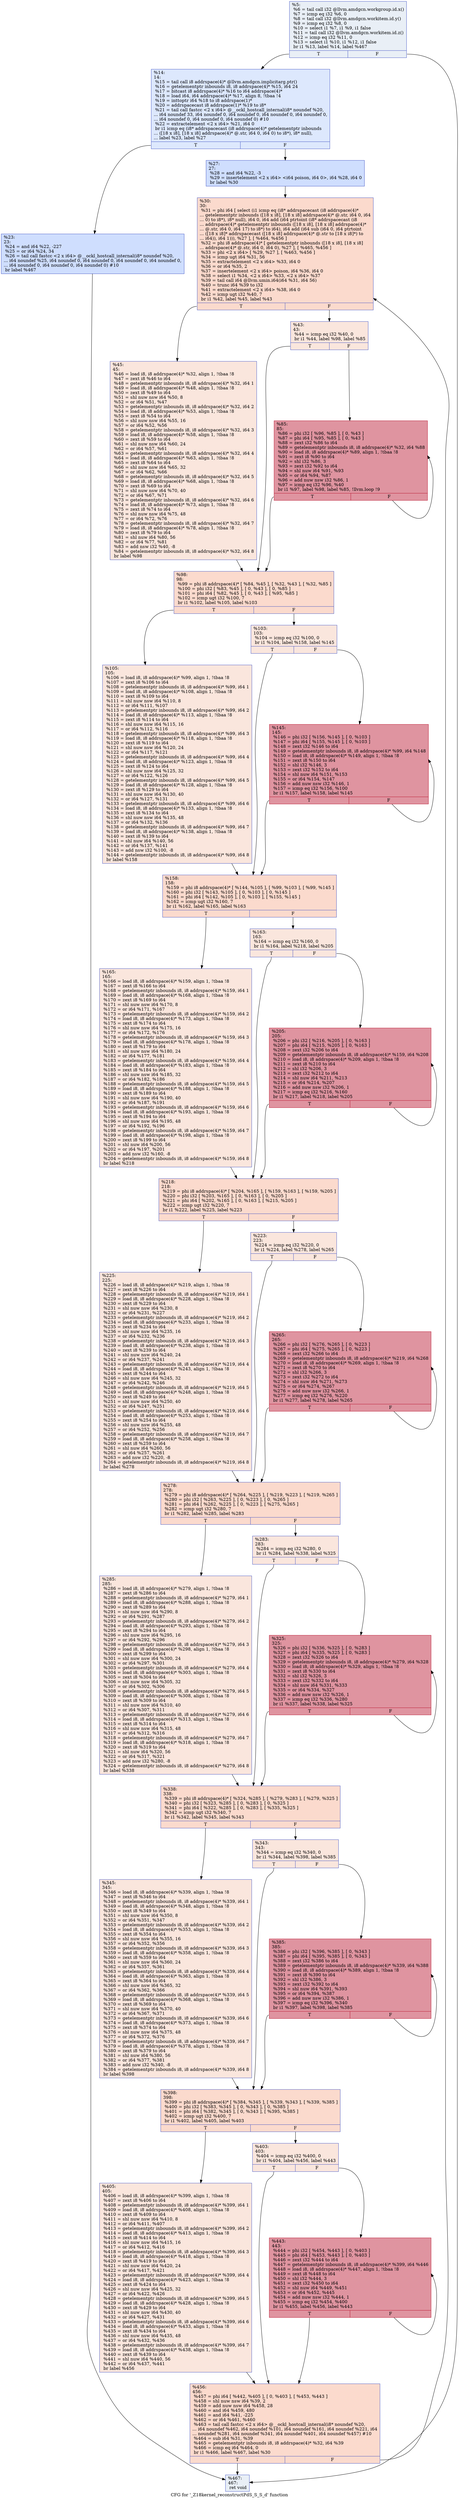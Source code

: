digraph "CFG for '_Z18kernel_reconstructPdS_S_S_d' function" {
	label="CFG for '_Z18kernel_reconstructPdS_S_S_d' function";

	Node0x6032260 [shape=record,color="#3d50c3ff", style=filled, fillcolor="#cedaeb70",label="{%5:\l  %6 = tail call i32 @llvm.amdgcn.workgroup.id.x()\l  %7 = icmp eq i32 %6, 0\l  %8 = tail call i32 @llvm.amdgcn.workitem.id.y()\l  %9 = icmp eq i32 %8, 0\l  %10 = select i1 %7, i1 %9, i1 false\l  %11 = tail call i32 @llvm.amdgcn.workitem.id.z()\l  %12 = icmp eq i32 %11, 0\l  %13 = select i1 %10, i1 %12, i1 false\l  br i1 %13, label %14, label %467\l|{<s0>T|<s1>F}}"];
	Node0x6032260:s0 -> Node0x60331f0;
	Node0x6032260:s1 -> Node0x6033280;
	Node0x60331f0 [shape=record,color="#3d50c3ff", style=filled, fillcolor="#b2ccfb70",label="{%14:\l14:                                               \l  %15 = tail call i8 addrspace(4)* @llvm.amdgcn.implicitarg.ptr()\l  %16 = getelementptr inbounds i8, i8 addrspace(4)* %15, i64 24\l  %17 = bitcast i8 addrspace(4)* %16 to i64 addrspace(4)*\l  %18 = load i64, i64 addrspace(4)* %17, align 8, !tbaa !4\l  %19 = inttoptr i64 %18 to i8 addrspace(1)*\l  %20 = addrspacecast i8 addrspace(1)* %19 to i8*\l  %21 = tail call fastcc \<2 x i64\> @__ockl_hostcall_internal(i8* noundef %20,\l... i64 noundef 33, i64 noundef 0, i64 noundef 0, i64 noundef 0, i64 noundef 0,\l... i64 noundef 0, i64 noundef 0, i64 noundef 0) #10\l  %22 = extractelement \<2 x i64\> %21, i64 0\l  br i1 icmp eq (i8* addrspacecast (i8 addrspace(4)* getelementptr inbounds\l... ([18 x i8], [18 x i8] addrspace(4)* @.str, i64 0, i64 0) to i8*), i8* null),\l... label %23, label %27\l|{<s0>T|<s1>F}}"];
	Node0x60331f0:s0 -> Node0x6034ce0;
	Node0x60331f0:s1 -> Node0x60356d0;
	Node0x6034ce0 [shape=record,color="#3d50c3ff", style=filled, fillcolor="#93b5fe70",label="{%23:\l23:                                               \l  %24 = and i64 %22, -227\l  %25 = or i64 %24, 34\l  %26 = tail call fastcc \<2 x i64\> @__ockl_hostcall_internal(i8* noundef %20,\l... i64 noundef %25, i64 noundef 0, i64 noundef 0, i64 noundef 0, i64 noundef 0,\l... i64 noundef 0, i64 noundef 0, i64 noundef 0) #10\l  br label %467\l}"];
	Node0x6034ce0 -> Node0x6033280;
	Node0x60356d0 [shape=record,color="#3d50c3ff", style=filled, fillcolor="#93b5fe70",label="{%27:\l27:                                               \l  %28 = and i64 %22, -3\l  %29 = insertelement \<2 x i64\> \<i64 poison, i64 0\>, i64 %28, i64 0\l  br label %30\l}"];
	Node0x60356d0 -> Node0x6036410;
	Node0x6036410 [shape=record,color="#3d50c3ff", style=filled, fillcolor="#f7ac8e70",label="{%30:\l30:                                               \l  %31 = phi i64 [ select (i1 icmp eq (i8* addrspacecast (i8 addrspace(4)*\l... getelementptr inbounds ([18 x i8], [18 x i8] addrspace(4)* @.str, i64 0, i64\l... 0) to i8*), i8* null), i64 0, i64 add (i64 ptrtoint (i8* addrspacecast (i8\l... addrspace(4)* getelementptr inbounds ([18 x i8], [18 x i8] addrspace(4)*\l... @.str, i64 0, i64 17) to i8*) to i64), i64 add (i64 sub (i64 0, i64 ptrtoint\l... ([18 x i8]* addrspacecast ([18 x i8] addrspace(4)* @.str to [18 x i8]*) to\l... i64)), i64 1))), %27 ], [ %464, %456 ]\l  %32 = phi i8 addrspace(4)* [ getelementptr inbounds ([18 x i8], [18 x i8]\l... addrspace(4)* @.str, i64 0, i64 0), %27 ], [ %465, %456 ]\l  %33 = phi \<2 x i64\> [ %29, %27 ], [ %463, %456 ]\l  %34 = icmp ugt i64 %31, 56\l  %35 = extractelement \<2 x i64\> %33, i64 0\l  %36 = or i64 %35, 2\l  %37 = insertelement \<2 x i64\> poison, i64 %36, i64 0\l  %38 = select i1 %34, \<2 x i64\> %33, \<2 x i64\> %37\l  %39 = tail call i64 @llvm.umin.i64(i64 %31, i64 56)\l  %40 = trunc i64 %39 to i32\l  %41 = extractelement \<2 x i64\> %38, i64 0\l  %42 = icmp ugt i32 %40, 7\l  br i1 %42, label %45, label %43\l|{<s0>T|<s1>F}}"];
	Node0x6036410:s0 -> Node0x6037480;
	Node0x6036410:s1 -> Node0x6037510;
	Node0x6037510 [shape=record,color="#3d50c3ff", style=filled, fillcolor="#f3c7b170",label="{%43:\l43:                                               \l  %44 = icmp eq i32 %40, 0\l  br i1 %44, label %98, label %85\l|{<s0>T|<s1>F}}"];
	Node0x6037510:s0 -> Node0x60376e0;
	Node0x6037510:s1 -> Node0x6037730;
	Node0x6037480 [shape=record,color="#3d50c3ff", style=filled, fillcolor="#f3c7b170",label="{%45:\l45:                                               \l  %46 = load i8, i8 addrspace(4)* %32, align 1, !tbaa !8\l  %47 = zext i8 %46 to i64\l  %48 = getelementptr inbounds i8, i8 addrspace(4)* %32, i64 1\l  %49 = load i8, i8 addrspace(4)* %48, align 1, !tbaa !8\l  %50 = zext i8 %49 to i64\l  %51 = shl nuw nsw i64 %50, 8\l  %52 = or i64 %51, %47\l  %53 = getelementptr inbounds i8, i8 addrspace(4)* %32, i64 2\l  %54 = load i8, i8 addrspace(4)* %53, align 1, !tbaa !8\l  %55 = zext i8 %54 to i64\l  %56 = shl nuw nsw i64 %55, 16\l  %57 = or i64 %52, %56\l  %58 = getelementptr inbounds i8, i8 addrspace(4)* %32, i64 3\l  %59 = load i8, i8 addrspace(4)* %58, align 1, !tbaa !8\l  %60 = zext i8 %59 to i64\l  %61 = shl nuw nsw i64 %60, 24\l  %62 = or i64 %57, %61\l  %63 = getelementptr inbounds i8, i8 addrspace(4)* %32, i64 4\l  %64 = load i8, i8 addrspace(4)* %63, align 1, !tbaa !8\l  %65 = zext i8 %64 to i64\l  %66 = shl nuw nsw i64 %65, 32\l  %67 = or i64 %62, %66\l  %68 = getelementptr inbounds i8, i8 addrspace(4)* %32, i64 5\l  %69 = load i8, i8 addrspace(4)* %68, align 1, !tbaa !8\l  %70 = zext i8 %69 to i64\l  %71 = shl nuw nsw i64 %70, 40\l  %72 = or i64 %67, %71\l  %73 = getelementptr inbounds i8, i8 addrspace(4)* %32, i64 6\l  %74 = load i8, i8 addrspace(4)* %73, align 1, !tbaa !8\l  %75 = zext i8 %74 to i64\l  %76 = shl nuw nsw i64 %75, 48\l  %77 = or i64 %72, %76\l  %78 = getelementptr inbounds i8, i8 addrspace(4)* %32, i64 7\l  %79 = load i8, i8 addrspace(4)* %78, align 1, !tbaa !8\l  %80 = zext i8 %79 to i64\l  %81 = shl nuw i64 %80, 56\l  %82 = or i64 %77, %81\l  %83 = add nsw i32 %40, -8\l  %84 = getelementptr inbounds i8, i8 addrspace(4)* %32, i64 8\l  br label %98\l}"];
	Node0x6037480 -> Node0x60376e0;
	Node0x6037730 [shape=record,color="#b70d28ff", style=filled, fillcolor="#b70d2870",label="{%85:\l85:                                               \l  %86 = phi i32 [ %96, %85 ], [ 0, %43 ]\l  %87 = phi i64 [ %95, %85 ], [ 0, %43 ]\l  %88 = zext i32 %86 to i64\l  %89 = getelementptr inbounds i8, i8 addrspace(4)* %32, i64 %88\l  %90 = load i8, i8 addrspace(4)* %89, align 1, !tbaa !8\l  %91 = zext i8 %90 to i64\l  %92 = shl i32 %86, 3\l  %93 = zext i32 %92 to i64\l  %94 = shl nuw i64 %91, %93\l  %95 = or i64 %94, %87\l  %96 = add nuw nsw i32 %86, 1\l  %97 = icmp eq i32 %96, %40\l  br i1 %97, label %98, label %85, !llvm.loop !9\l|{<s0>T|<s1>F}}"];
	Node0x6037730:s0 -> Node0x60376e0;
	Node0x6037730:s1 -> Node0x6037730;
	Node0x60376e0 [shape=record,color="#3d50c3ff", style=filled, fillcolor="#f7ac8e70",label="{%98:\l98:                                               \l  %99 = phi i8 addrspace(4)* [ %84, %45 ], [ %32, %43 ], [ %32, %85 ]\l  %100 = phi i32 [ %83, %45 ], [ 0, %43 ], [ 0, %85 ]\l  %101 = phi i64 [ %82, %45 ], [ 0, %43 ], [ %95, %85 ]\l  %102 = icmp ugt i32 %100, 7\l  br i1 %102, label %105, label %103\l|{<s0>T|<s1>F}}"];
	Node0x60376e0:s0 -> Node0x603a490;
	Node0x60376e0:s1 -> Node0x603a4e0;
	Node0x603a4e0 [shape=record,color="#3d50c3ff", style=filled, fillcolor="#f3c7b170",label="{%103:\l103:                                              \l  %104 = icmp eq i32 %100, 0\l  br i1 %104, label %158, label %145\l|{<s0>T|<s1>F}}"];
	Node0x603a4e0:s0 -> Node0x603a6b0;
	Node0x603a4e0:s1 -> Node0x603a700;
	Node0x603a490 [shape=record,color="#3d50c3ff", style=filled, fillcolor="#f3c7b170",label="{%105:\l105:                                              \l  %106 = load i8, i8 addrspace(4)* %99, align 1, !tbaa !8\l  %107 = zext i8 %106 to i64\l  %108 = getelementptr inbounds i8, i8 addrspace(4)* %99, i64 1\l  %109 = load i8, i8 addrspace(4)* %108, align 1, !tbaa !8\l  %110 = zext i8 %109 to i64\l  %111 = shl nuw nsw i64 %110, 8\l  %112 = or i64 %111, %107\l  %113 = getelementptr inbounds i8, i8 addrspace(4)* %99, i64 2\l  %114 = load i8, i8 addrspace(4)* %113, align 1, !tbaa !8\l  %115 = zext i8 %114 to i64\l  %116 = shl nuw nsw i64 %115, 16\l  %117 = or i64 %112, %116\l  %118 = getelementptr inbounds i8, i8 addrspace(4)* %99, i64 3\l  %119 = load i8, i8 addrspace(4)* %118, align 1, !tbaa !8\l  %120 = zext i8 %119 to i64\l  %121 = shl nuw nsw i64 %120, 24\l  %122 = or i64 %117, %121\l  %123 = getelementptr inbounds i8, i8 addrspace(4)* %99, i64 4\l  %124 = load i8, i8 addrspace(4)* %123, align 1, !tbaa !8\l  %125 = zext i8 %124 to i64\l  %126 = shl nuw nsw i64 %125, 32\l  %127 = or i64 %122, %126\l  %128 = getelementptr inbounds i8, i8 addrspace(4)* %99, i64 5\l  %129 = load i8, i8 addrspace(4)* %128, align 1, !tbaa !8\l  %130 = zext i8 %129 to i64\l  %131 = shl nuw nsw i64 %130, 40\l  %132 = or i64 %127, %131\l  %133 = getelementptr inbounds i8, i8 addrspace(4)* %99, i64 6\l  %134 = load i8, i8 addrspace(4)* %133, align 1, !tbaa !8\l  %135 = zext i8 %134 to i64\l  %136 = shl nuw nsw i64 %135, 48\l  %137 = or i64 %132, %136\l  %138 = getelementptr inbounds i8, i8 addrspace(4)* %99, i64 7\l  %139 = load i8, i8 addrspace(4)* %138, align 1, !tbaa !8\l  %140 = zext i8 %139 to i64\l  %141 = shl nuw i64 %140, 56\l  %142 = or i64 %137, %141\l  %143 = add nsw i32 %100, -8\l  %144 = getelementptr inbounds i8, i8 addrspace(4)* %99, i64 8\l  br label %158\l}"];
	Node0x603a490 -> Node0x603a6b0;
	Node0x603a700 [shape=record,color="#b70d28ff", style=filled, fillcolor="#b70d2870",label="{%145:\l145:                                              \l  %146 = phi i32 [ %156, %145 ], [ 0, %103 ]\l  %147 = phi i64 [ %155, %145 ], [ 0, %103 ]\l  %148 = zext i32 %146 to i64\l  %149 = getelementptr inbounds i8, i8 addrspace(4)* %99, i64 %148\l  %150 = load i8, i8 addrspace(4)* %149, align 1, !tbaa !8\l  %151 = zext i8 %150 to i64\l  %152 = shl i32 %146, 3\l  %153 = zext i32 %152 to i64\l  %154 = shl nuw i64 %151, %153\l  %155 = or i64 %154, %147\l  %156 = add nuw nsw i32 %146, 1\l  %157 = icmp eq i32 %156, %100\l  br i1 %157, label %158, label %145\l|{<s0>T|<s1>F}}"];
	Node0x603a700:s0 -> Node0x603a6b0;
	Node0x603a700:s1 -> Node0x603a700;
	Node0x603a6b0 [shape=record,color="#3d50c3ff", style=filled, fillcolor="#f7ac8e70",label="{%158:\l158:                                              \l  %159 = phi i8 addrspace(4)* [ %144, %105 ], [ %99, %103 ], [ %99, %145 ]\l  %160 = phi i32 [ %143, %105 ], [ 0, %103 ], [ 0, %145 ]\l  %161 = phi i64 [ %142, %105 ], [ 0, %103 ], [ %155, %145 ]\l  %162 = icmp ugt i32 %160, 7\l  br i1 %162, label %165, label %163\l|{<s0>T|<s1>F}}"];
	Node0x603a6b0:s0 -> Node0x603cbd0;
	Node0x603a6b0:s1 -> Node0x603cc20;
	Node0x603cc20 [shape=record,color="#3d50c3ff", style=filled, fillcolor="#f3c7b170",label="{%163:\l163:                                              \l  %164 = icmp eq i32 %160, 0\l  br i1 %164, label %218, label %205\l|{<s0>T|<s1>F}}"];
	Node0x603cc20:s0 -> Node0x603cdb0;
	Node0x603cc20:s1 -> Node0x603ce00;
	Node0x603cbd0 [shape=record,color="#3d50c3ff", style=filled, fillcolor="#f3c7b170",label="{%165:\l165:                                              \l  %166 = load i8, i8 addrspace(4)* %159, align 1, !tbaa !8\l  %167 = zext i8 %166 to i64\l  %168 = getelementptr inbounds i8, i8 addrspace(4)* %159, i64 1\l  %169 = load i8, i8 addrspace(4)* %168, align 1, !tbaa !8\l  %170 = zext i8 %169 to i64\l  %171 = shl nuw nsw i64 %170, 8\l  %172 = or i64 %171, %167\l  %173 = getelementptr inbounds i8, i8 addrspace(4)* %159, i64 2\l  %174 = load i8, i8 addrspace(4)* %173, align 1, !tbaa !8\l  %175 = zext i8 %174 to i64\l  %176 = shl nuw nsw i64 %175, 16\l  %177 = or i64 %172, %176\l  %178 = getelementptr inbounds i8, i8 addrspace(4)* %159, i64 3\l  %179 = load i8, i8 addrspace(4)* %178, align 1, !tbaa !8\l  %180 = zext i8 %179 to i64\l  %181 = shl nuw nsw i64 %180, 24\l  %182 = or i64 %177, %181\l  %183 = getelementptr inbounds i8, i8 addrspace(4)* %159, i64 4\l  %184 = load i8, i8 addrspace(4)* %183, align 1, !tbaa !8\l  %185 = zext i8 %184 to i64\l  %186 = shl nuw nsw i64 %185, 32\l  %187 = or i64 %182, %186\l  %188 = getelementptr inbounds i8, i8 addrspace(4)* %159, i64 5\l  %189 = load i8, i8 addrspace(4)* %188, align 1, !tbaa !8\l  %190 = zext i8 %189 to i64\l  %191 = shl nuw nsw i64 %190, 40\l  %192 = or i64 %187, %191\l  %193 = getelementptr inbounds i8, i8 addrspace(4)* %159, i64 6\l  %194 = load i8, i8 addrspace(4)* %193, align 1, !tbaa !8\l  %195 = zext i8 %194 to i64\l  %196 = shl nuw nsw i64 %195, 48\l  %197 = or i64 %192, %196\l  %198 = getelementptr inbounds i8, i8 addrspace(4)* %159, i64 7\l  %199 = load i8, i8 addrspace(4)* %198, align 1, !tbaa !8\l  %200 = zext i8 %199 to i64\l  %201 = shl nuw i64 %200, 56\l  %202 = or i64 %197, %201\l  %203 = add nsw i32 %160, -8\l  %204 = getelementptr inbounds i8, i8 addrspace(4)* %159, i64 8\l  br label %218\l}"];
	Node0x603cbd0 -> Node0x603cdb0;
	Node0x603ce00 [shape=record,color="#b70d28ff", style=filled, fillcolor="#b70d2870",label="{%205:\l205:                                              \l  %206 = phi i32 [ %216, %205 ], [ 0, %163 ]\l  %207 = phi i64 [ %215, %205 ], [ 0, %163 ]\l  %208 = zext i32 %206 to i64\l  %209 = getelementptr inbounds i8, i8 addrspace(4)* %159, i64 %208\l  %210 = load i8, i8 addrspace(4)* %209, align 1, !tbaa !8\l  %211 = zext i8 %210 to i64\l  %212 = shl i32 %206, 3\l  %213 = zext i32 %212 to i64\l  %214 = shl nuw i64 %211, %213\l  %215 = or i64 %214, %207\l  %216 = add nuw nsw i32 %206, 1\l  %217 = icmp eq i32 %216, %160\l  br i1 %217, label %218, label %205\l|{<s0>T|<s1>F}}"];
	Node0x603ce00:s0 -> Node0x603cdb0;
	Node0x603ce00:s1 -> Node0x603ce00;
	Node0x603cdb0 [shape=record,color="#3d50c3ff", style=filled, fillcolor="#f7ac8e70",label="{%218:\l218:                                              \l  %219 = phi i8 addrspace(4)* [ %204, %165 ], [ %159, %163 ], [ %159, %205 ]\l  %220 = phi i32 [ %203, %165 ], [ 0, %163 ], [ 0, %205 ]\l  %221 = phi i64 [ %202, %165 ], [ 0, %163 ], [ %215, %205 ]\l  %222 = icmp ugt i32 %220, 7\l  br i1 %222, label %225, label %223\l|{<s0>T|<s1>F}}"];
	Node0x603cdb0:s0 -> Node0x603ee50;
	Node0x603cdb0:s1 -> Node0x603eea0;
	Node0x603eea0 [shape=record,color="#3d50c3ff", style=filled, fillcolor="#f3c7b170",label="{%223:\l223:                                              \l  %224 = icmp eq i32 %220, 0\l  br i1 %224, label %278, label %265\l|{<s0>T|<s1>F}}"];
	Node0x603eea0:s0 -> Node0x603f030;
	Node0x603eea0:s1 -> Node0x603f080;
	Node0x603ee50 [shape=record,color="#3d50c3ff", style=filled, fillcolor="#f3c7b170",label="{%225:\l225:                                              \l  %226 = load i8, i8 addrspace(4)* %219, align 1, !tbaa !8\l  %227 = zext i8 %226 to i64\l  %228 = getelementptr inbounds i8, i8 addrspace(4)* %219, i64 1\l  %229 = load i8, i8 addrspace(4)* %228, align 1, !tbaa !8\l  %230 = zext i8 %229 to i64\l  %231 = shl nuw nsw i64 %230, 8\l  %232 = or i64 %231, %227\l  %233 = getelementptr inbounds i8, i8 addrspace(4)* %219, i64 2\l  %234 = load i8, i8 addrspace(4)* %233, align 1, !tbaa !8\l  %235 = zext i8 %234 to i64\l  %236 = shl nuw nsw i64 %235, 16\l  %237 = or i64 %232, %236\l  %238 = getelementptr inbounds i8, i8 addrspace(4)* %219, i64 3\l  %239 = load i8, i8 addrspace(4)* %238, align 1, !tbaa !8\l  %240 = zext i8 %239 to i64\l  %241 = shl nuw nsw i64 %240, 24\l  %242 = or i64 %237, %241\l  %243 = getelementptr inbounds i8, i8 addrspace(4)* %219, i64 4\l  %244 = load i8, i8 addrspace(4)* %243, align 1, !tbaa !8\l  %245 = zext i8 %244 to i64\l  %246 = shl nuw nsw i64 %245, 32\l  %247 = or i64 %242, %246\l  %248 = getelementptr inbounds i8, i8 addrspace(4)* %219, i64 5\l  %249 = load i8, i8 addrspace(4)* %248, align 1, !tbaa !8\l  %250 = zext i8 %249 to i64\l  %251 = shl nuw nsw i64 %250, 40\l  %252 = or i64 %247, %251\l  %253 = getelementptr inbounds i8, i8 addrspace(4)* %219, i64 6\l  %254 = load i8, i8 addrspace(4)* %253, align 1, !tbaa !8\l  %255 = zext i8 %254 to i64\l  %256 = shl nuw nsw i64 %255, 48\l  %257 = or i64 %252, %256\l  %258 = getelementptr inbounds i8, i8 addrspace(4)* %219, i64 7\l  %259 = load i8, i8 addrspace(4)* %258, align 1, !tbaa !8\l  %260 = zext i8 %259 to i64\l  %261 = shl nuw i64 %260, 56\l  %262 = or i64 %257, %261\l  %263 = add nsw i32 %220, -8\l  %264 = getelementptr inbounds i8, i8 addrspace(4)* %219, i64 8\l  br label %278\l}"];
	Node0x603ee50 -> Node0x603f030;
	Node0x603f080 [shape=record,color="#b70d28ff", style=filled, fillcolor="#b70d2870",label="{%265:\l265:                                              \l  %266 = phi i32 [ %276, %265 ], [ 0, %223 ]\l  %267 = phi i64 [ %275, %265 ], [ 0, %223 ]\l  %268 = zext i32 %266 to i64\l  %269 = getelementptr inbounds i8, i8 addrspace(4)* %219, i64 %268\l  %270 = load i8, i8 addrspace(4)* %269, align 1, !tbaa !8\l  %271 = zext i8 %270 to i64\l  %272 = shl i32 %266, 3\l  %273 = zext i32 %272 to i64\l  %274 = shl nuw i64 %271, %273\l  %275 = or i64 %274, %267\l  %276 = add nuw nsw i32 %266, 1\l  %277 = icmp eq i32 %276, %220\l  br i1 %277, label %278, label %265\l|{<s0>T|<s1>F}}"];
	Node0x603f080:s0 -> Node0x603f030;
	Node0x603f080:s1 -> Node0x603f080;
	Node0x603f030 [shape=record,color="#3d50c3ff", style=filled, fillcolor="#f7ac8e70",label="{%278:\l278:                                              \l  %279 = phi i8 addrspace(4)* [ %264, %225 ], [ %219, %223 ], [ %219, %265 ]\l  %280 = phi i32 [ %263, %225 ], [ 0, %223 ], [ 0, %265 ]\l  %281 = phi i64 [ %262, %225 ], [ 0, %223 ], [ %275, %265 ]\l  %282 = icmp ugt i32 %280, 7\l  br i1 %282, label %285, label %283\l|{<s0>T|<s1>F}}"];
	Node0x603f030:s0 -> Node0x60418b0;
	Node0x603f030:s1 -> Node0x6041900;
	Node0x6041900 [shape=record,color="#3d50c3ff", style=filled, fillcolor="#f3c7b170",label="{%283:\l283:                                              \l  %284 = icmp eq i32 %280, 0\l  br i1 %284, label %338, label %325\l|{<s0>T|<s1>F}}"];
	Node0x6041900:s0 -> Node0x6041a90;
	Node0x6041900:s1 -> Node0x6041ae0;
	Node0x60418b0 [shape=record,color="#3d50c3ff", style=filled, fillcolor="#f3c7b170",label="{%285:\l285:                                              \l  %286 = load i8, i8 addrspace(4)* %279, align 1, !tbaa !8\l  %287 = zext i8 %286 to i64\l  %288 = getelementptr inbounds i8, i8 addrspace(4)* %279, i64 1\l  %289 = load i8, i8 addrspace(4)* %288, align 1, !tbaa !8\l  %290 = zext i8 %289 to i64\l  %291 = shl nuw nsw i64 %290, 8\l  %292 = or i64 %291, %287\l  %293 = getelementptr inbounds i8, i8 addrspace(4)* %279, i64 2\l  %294 = load i8, i8 addrspace(4)* %293, align 1, !tbaa !8\l  %295 = zext i8 %294 to i64\l  %296 = shl nuw nsw i64 %295, 16\l  %297 = or i64 %292, %296\l  %298 = getelementptr inbounds i8, i8 addrspace(4)* %279, i64 3\l  %299 = load i8, i8 addrspace(4)* %298, align 1, !tbaa !8\l  %300 = zext i8 %299 to i64\l  %301 = shl nuw nsw i64 %300, 24\l  %302 = or i64 %297, %301\l  %303 = getelementptr inbounds i8, i8 addrspace(4)* %279, i64 4\l  %304 = load i8, i8 addrspace(4)* %303, align 1, !tbaa !8\l  %305 = zext i8 %304 to i64\l  %306 = shl nuw nsw i64 %305, 32\l  %307 = or i64 %302, %306\l  %308 = getelementptr inbounds i8, i8 addrspace(4)* %279, i64 5\l  %309 = load i8, i8 addrspace(4)* %308, align 1, !tbaa !8\l  %310 = zext i8 %309 to i64\l  %311 = shl nuw nsw i64 %310, 40\l  %312 = or i64 %307, %311\l  %313 = getelementptr inbounds i8, i8 addrspace(4)* %279, i64 6\l  %314 = load i8, i8 addrspace(4)* %313, align 1, !tbaa !8\l  %315 = zext i8 %314 to i64\l  %316 = shl nuw nsw i64 %315, 48\l  %317 = or i64 %312, %316\l  %318 = getelementptr inbounds i8, i8 addrspace(4)* %279, i64 7\l  %319 = load i8, i8 addrspace(4)* %318, align 1, !tbaa !8\l  %320 = zext i8 %319 to i64\l  %321 = shl nuw i64 %320, 56\l  %322 = or i64 %317, %321\l  %323 = add nsw i32 %280, -8\l  %324 = getelementptr inbounds i8, i8 addrspace(4)* %279, i64 8\l  br label %338\l}"];
	Node0x60418b0 -> Node0x6041a90;
	Node0x6041ae0 [shape=record,color="#b70d28ff", style=filled, fillcolor="#b70d2870",label="{%325:\l325:                                              \l  %326 = phi i32 [ %336, %325 ], [ 0, %283 ]\l  %327 = phi i64 [ %335, %325 ], [ 0, %283 ]\l  %328 = zext i32 %326 to i64\l  %329 = getelementptr inbounds i8, i8 addrspace(4)* %279, i64 %328\l  %330 = load i8, i8 addrspace(4)* %329, align 1, !tbaa !8\l  %331 = zext i8 %330 to i64\l  %332 = shl i32 %326, 3\l  %333 = zext i32 %332 to i64\l  %334 = shl nuw i64 %331, %333\l  %335 = or i64 %334, %327\l  %336 = add nuw nsw i32 %326, 1\l  %337 = icmp eq i32 %336, %280\l  br i1 %337, label %338, label %325\l|{<s0>T|<s1>F}}"];
	Node0x6041ae0:s0 -> Node0x6041a90;
	Node0x6041ae0:s1 -> Node0x6041ae0;
	Node0x6041a90 [shape=record,color="#3d50c3ff", style=filled, fillcolor="#f7ac8e70",label="{%338:\l338:                                              \l  %339 = phi i8 addrspace(4)* [ %324, %285 ], [ %279, %283 ], [ %279, %325 ]\l  %340 = phi i32 [ %323, %285 ], [ 0, %283 ], [ 0, %325 ]\l  %341 = phi i64 [ %322, %285 ], [ 0, %283 ], [ %335, %325 ]\l  %342 = icmp ugt i32 %340, 7\l  br i1 %342, label %345, label %343\l|{<s0>T|<s1>F}}"];
	Node0x6041a90:s0 -> Node0x6043b00;
	Node0x6041a90:s1 -> Node0x6043b50;
	Node0x6043b50 [shape=record,color="#3d50c3ff", style=filled, fillcolor="#f3c7b170",label="{%343:\l343:                                              \l  %344 = icmp eq i32 %340, 0\l  br i1 %344, label %398, label %385\l|{<s0>T|<s1>F}}"];
	Node0x6043b50:s0 -> Node0x6043ce0;
	Node0x6043b50:s1 -> Node0x6043d30;
	Node0x6043b00 [shape=record,color="#3d50c3ff", style=filled, fillcolor="#f3c7b170",label="{%345:\l345:                                              \l  %346 = load i8, i8 addrspace(4)* %339, align 1, !tbaa !8\l  %347 = zext i8 %346 to i64\l  %348 = getelementptr inbounds i8, i8 addrspace(4)* %339, i64 1\l  %349 = load i8, i8 addrspace(4)* %348, align 1, !tbaa !8\l  %350 = zext i8 %349 to i64\l  %351 = shl nuw nsw i64 %350, 8\l  %352 = or i64 %351, %347\l  %353 = getelementptr inbounds i8, i8 addrspace(4)* %339, i64 2\l  %354 = load i8, i8 addrspace(4)* %353, align 1, !tbaa !8\l  %355 = zext i8 %354 to i64\l  %356 = shl nuw nsw i64 %355, 16\l  %357 = or i64 %352, %356\l  %358 = getelementptr inbounds i8, i8 addrspace(4)* %339, i64 3\l  %359 = load i8, i8 addrspace(4)* %358, align 1, !tbaa !8\l  %360 = zext i8 %359 to i64\l  %361 = shl nuw nsw i64 %360, 24\l  %362 = or i64 %357, %361\l  %363 = getelementptr inbounds i8, i8 addrspace(4)* %339, i64 4\l  %364 = load i8, i8 addrspace(4)* %363, align 1, !tbaa !8\l  %365 = zext i8 %364 to i64\l  %366 = shl nuw nsw i64 %365, 32\l  %367 = or i64 %362, %366\l  %368 = getelementptr inbounds i8, i8 addrspace(4)* %339, i64 5\l  %369 = load i8, i8 addrspace(4)* %368, align 1, !tbaa !8\l  %370 = zext i8 %369 to i64\l  %371 = shl nuw nsw i64 %370, 40\l  %372 = or i64 %367, %371\l  %373 = getelementptr inbounds i8, i8 addrspace(4)* %339, i64 6\l  %374 = load i8, i8 addrspace(4)* %373, align 1, !tbaa !8\l  %375 = zext i8 %374 to i64\l  %376 = shl nuw nsw i64 %375, 48\l  %377 = or i64 %372, %376\l  %378 = getelementptr inbounds i8, i8 addrspace(4)* %339, i64 7\l  %379 = load i8, i8 addrspace(4)* %378, align 1, !tbaa !8\l  %380 = zext i8 %379 to i64\l  %381 = shl nuw i64 %380, 56\l  %382 = or i64 %377, %381\l  %383 = add nsw i32 %340, -8\l  %384 = getelementptr inbounds i8, i8 addrspace(4)* %339, i64 8\l  br label %398\l}"];
	Node0x6043b00 -> Node0x6043ce0;
	Node0x6043d30 [shape=record,color="#b70d28ff", style=filled, fillcolor="#b70d2870",label="{%385:\l385:                                              \l  %386 = phi i32 [ %396, %385 ], [ 0, %343 ]\l  %387 = phi i64 [ %395, %385 ], [ 0, %343 ]\l  %388 = zext i32 %386 to i64\l  %389 = getelementptr inbounds i8, i8 addrspace(4)* %339, i64 %388\l  %390 = load i8, i8 addrspace(4)* %389, align 1, !tbaa !8\l  %391 = zext i8 %390 to i64\l  %392 = shl i32 %386, 3\l  %393 = zext i32 %392 to i64\l  %394 = shl nuw i64 %391, %393\l  %395 = or i64 %394, %387\l  %396 = add nuw nsw i32 %386, 1\l  %397 = icmp eq i32 %396, %340\l  br i1 %397, label %398, label %385\l|{<s0>T|<s1>F}}"];
	Node0x6043d30:s0 -> Node0x6043ce0;
	Node0x6043d30:s1 -> Node0x6043d30;
	Node0x6043ce0 [shape=record,color="#3d50c3ff", style=filled, fillcolor="#f7ac8e70",label="{%398:\l398:                                              \l  %399 = phi i8 addrspace(4)* [ %384, %345 ], [ %339, %343 ], [ %339, %385 ]\l  %400 = phi i32 [ %383, %345 ], [ 0, %343 ], [ 0, %385 ]\l  %401 = phi i64 [ %382, %345 ], [ 0, %343 ], [ %395, %385 ]\l  %402 = icmp ugt i32 %400, 7\l  br i1 %402, label %405, label %403\l|{<s0>T|<s1>F}}"];
	Node0x6043ce0:s0 -> Node0x6046db0;
	Node0x6043ce0:s1 -> Node0x6046e00;
	Node0x6046e00 [shape=record,color="#3d50c3ff", style=filled, fillcolor="#f3c7b170",label="{%403:\l403:                                              \l  %404 = icmp eq i32 %400, 0\l  br i1 %404, label %456, label %443\l|{<s0>T|<s1>F}}"];
	Node0x6046e00:s0 -> Node0x6036880;
	Node0x6046e00:s1 -> Node0x6046f90;
	Node0x6046db0 [shape=record,color="#3d50c3ff", style=filled, fillcolor="#f3c7b170",label="{%405:\l405:                                              \l  %406 = load i8, i8 addrspace(4)* %399, align 1, !tbaa !8\l  %407 = zext i8 %406 to i64\l  %408 = getelementptr inbounds i8, i8 addrspace(4)* %399, i64 1\l  %409 = load i8, i8 addrspace(4)* %408, align 1, !tbaa !8\l  %410 = zext i8 %409 to i64\l  %411 = shl nuw nsw i64 %410, 8\l  %412 = or i64 %411, %407\l  %413 = getelementptr inbounds i8, i8 addrspace(4)* %399, i64 2\l  %414 = load i8, i8 addrspace(4)* %413, align 1, !tbaa !8\l  %415 = zext i8 %414 to i64\l  %416 = shl nuw nsw i64 %415, 16\l  %417 = or i64 %412, %416\l  %418 = getelementptr inbounds i8, i8 addrspace(4)* %399, i64 3\l  %419 = load i8, i8 addrspace(4)* %418, align 1, !tbaa !8\l  %420 = zext i8 %419 to i64\l  %421 = shl nuw nsw i64 %420, 24\l  %422 = or i64 %417, %421\l  %423 = getelementptr inbounds i8, i8 addrspace(4)* %399, i64 4\l  %424 = load i8, i8 addrspace(4)* %423, align 1, !tbaa !8\l  %425 = zext i8 %424 to i64\l  %426 = shl nuw nsw i64 %425, 32\l  %427 = or i64 %422, %426\l  %428 = getelementptr inbounds i8, i8 addrspace(4)* %399, i64 5\l  %429 = load i8, i8 addrspace(4)* %428, align 1, !tbaa !8\l  %430 = zext i8 %429 to i64\l  %431 = shl nuw nsw i64 %430, 40\l  %432 = or i64 %427, %431\l  %433 = getelementptr inbounds i8, i8 addrspace(4)* %399, i64 6\l  %434 = load i8, i8 addrspace(4)* %433, align 1, !tbaa !8\l  %435 = zext i8 %434 to i64\l  %436 = shl nuw nsw i64 %435, 48\l  %437 = or i64 %432, %436\l  %438 = getelementptr inbounds i8, i8 addrspace(4)* %399, i64 7\l  %439 = load i8, i8 addrspace(4)* %438, align 1, !tbaa !8\l  %440 = zext i8 %439 to i64\l  %441 = shl nuw i64 %440, 56\l  %442 = or i64 %437, %441\l  br label %456\l}"];
	Node0x6046db0 -> Node0x6036880;
	Node0x6046f90 [shape=record,color="#b70d28ff", style=filled, fillcolor="#b70d2870",label="{%443:\l443:                                              \l  %444 = phi i32 [ %454, %443 ], [ 0, %403 ]\l  %445 = phi i64 [ %453, %443 ], [ 0, %403 ]\l  %446 = zext i32 %444 to i64\l  %447 = getelementptr inbounds i8, i8 addrspace(4)* %399, i64 %446\l  %448 = load i8, i8 addrspace(4)* %447, align 1, !tbaa !8\l  %449 = zext i8 %448 to i64\l  %450 = shl i32 %444, 3\l  %451 = zext i32 %450 to i64\l  %452 = shl nuw i64 %449, %451\l  %453 = or i64 %452, %445\l  %454 = add nuw nsw i32 %444, 1\l  %455 = icmp eq i32 %454, %400\l  br i1 %455, label %456, label %443\l|{<s0>T|<s1>F}}"];
	Node0x6046f90:s0 -> Node0x6036880;
	Node0x6046f90:s1 -> Node0x6046f90;
	Node0x6036880 [shape=record,color="#3d50c3ff", style=filled, fillcolor="#f7ac8e70",label="{%456:\l456:                                              \l  %457 = phi i64 [ %442, %405 ], [ 0, %403 ], [ %453, %443 ]\l  %458 = shl nuw nsw i64 %39, 2\l  %459 = add nuw nsw i64 %458, 28\l  %460 = and i64 %459, 480\l  %461 = and i64 %41, -225\l  %462 = or i64 %461, %460\l  %463 = tail call fastcc \<2 x i64\> @__ockl_hostcall_internal(i8* noundef %20,\l... i64 noundef %462, i64 noundef %101, i64 noundef %161, i64 noundef %221, i64\l... noundef %281, i64 noundef %341, i64 noundef %401, i64 noundef %457) #10\l  %464 = sub i64 %31, %39\l  %465 = getelementptr inbounds i8, i8 addrspace(4)* %32, i64 %39\l  %466 = icmp eq i64 %464, 0\l  br i1 %466, label %467, label %30\l|{<s0>T|<s1>F}}"];
	Node0x6036880:s0 -> Node0x6033280;
	Node0x6036880:s1 -> Node0x6036410;
	Node0x6033280 [shape=record,color="#3d50c3ff", style=filled, fillcolor="#cedaeb70",label="{%467:\l467:                                              \l  ret void\l}"];
}
